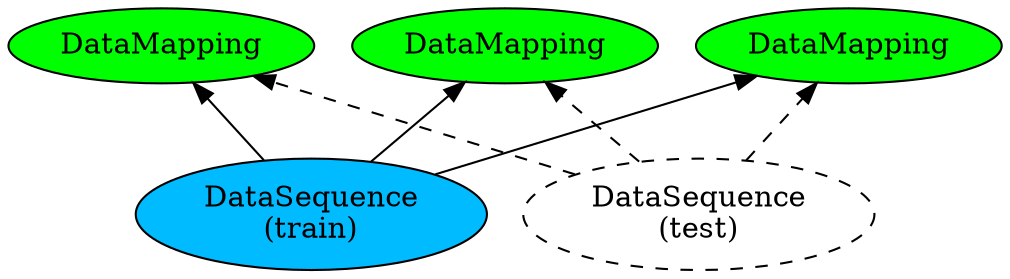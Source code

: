 digraph Network {
    rankdir=BT;
    d0 [label="DataSequence\n(train)", style="filled", fillcolor="#00BBFF"];
    d1 [label="DataSequence\n(test)", style=dashed];
    d2 [label="DataMapping", style="filled", fillcolor="green"];
    d3 [label="DataMapping", style="filled", fillcolor="green"];
    d4 [label="DataMapping", style="filled", fillcolor="green"];

    d0 -> d2;
    d0 -> d3;
    d0 -> d4;

    d1 -> d2 [style=dashed];
    d1 -> d3 [style=dashed];
    d1 -> d4 [style=dashed];
}
